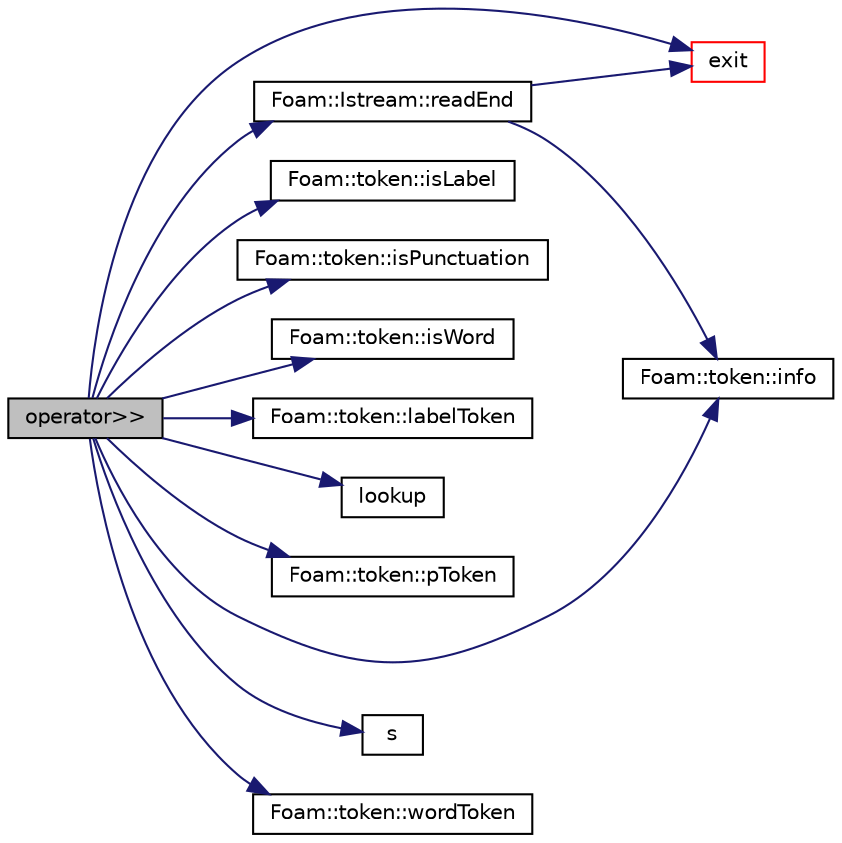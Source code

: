digraph "operator&gt;&gt;"
{
  bgcolor="transparent";
  edge [fontname="Helvetica",fontsize="10",labelfontname="Helvetica",labelfontsize="10"];
  node [fontname="Helvetica",fontsize="10",shape=record];
  rankdir="LR";
  Node1 [label="operator\>\>",height=0.2,width=0.4,color="black", fillcolor="grey75", style="filled", fontcolor="black"];
  Node1 -> Node2 [color="midnightblue",fontsize="10",style="solid",fontname="Helvetica"];
  Node2 [label="exit",height=0.2,width=0.4,color="red",URL="$a10725.html#a06ca7250d8e89caf05243ec094843642"];
  Node1 -> Node3 [color="midnightblue",fontsize="10",style="solid",fontname="Helvetica"];
  Node3 [label="Foam::token::info",height=0.2,width=0.4,color="black",URL="$a02619.html#a149cd2aba34f4fae37e055aae625c957",tooltip="Return info proxy. "];
  Node1 -> Node4 [color="midnightblue",fontsize="10",style="solid",fontname="Helvetica"];
  Node4 [label="Foam::token::isLabel",height=0.2,width=0.4,color="black",URL="$a02619.html#a24480ae8ea1111696cea4599dbf13a1c"];
  Node1 -> Node5 [color="midnightblue",fontsize="10",style="solid",fontname="Helvetica"];
  Node5 [label="Foam::token::isPunctuation",height=0.2,width=0.4,color="black",URL="$a02619.html#ad47cbb4da35a9c20d7ac8e070da68438"];
  Node1 -> Node6 [color="midnightblue",fontsize="10",style="solid",fontname="Helvetica"];
  Node6 [label="Foam::token::isWord",height=0.2,width=0.4,color="black",URL="$a02619.html#aff8351bf74c7880f1403c24dec1f82cd"];
  Node1 -> Node7 [color="midnightblue",fontsize="10",style="solid",fontname="Helvetica"];
  Node7 [label="Foam::token::labelToken",height=0.2,width=0.4,color="black",URL="$a02619.html#aa609f04415eb0231a12e54fdec3a8224"];
  Node1 -> Node8 [color="midnightblue",fontsize="10",style="solid",fontname="Helvetica"];
  Node8 [label="lookup",height=0.2,width=0.4,color="black",URL="$a03876.html#aa12e10d2264a98b7f09469676a073768"];
  Node1 -> Node9 [color="midnightblue",fontsize="10",style="solid",fontname="Helvetica"];
  Node9 [label="Foam::token::pToken",height=0.2,width=0.4,color="black",URL="$a02619.html#a395e77350df8c1abfdf1140f969827e3"];
  Node1 -> Node10 [color="midnightblue",fontsize="10",style="solid",fontname="Helvetica"];
  Node10 [label="Foam::Istream::readEnd",height=0.2,width=0.4,color="black",URL="$a01199.html#a092d231ce97840ca80cad9b0e98acbb8"];
  Node10 -> Node3 [color="midnightblue",fontsize="10",style="solid",fontname="Helvetica"];
  Node10 -> Node2 [color="midnightblue",fontsize="10",style="solid",fontname="Helvetica"];
  Node1 -> Node11 [color="midnightblue",fontsize="10",style="solid",fontname="Helvetica"];
  Node11 [label="s",height=0.2,width=0.4,color="black",URL="$a04277.html#a6d6b99210a64ad23792eb7a3b0411c42"];
  Node1 -> Node12 [color="midnightblue",fontsize="10",style="solid",fontname="Helvetica"];
  Node12 [label="Foam::token::wordToken",height=0.2,width=0.4,color="black",URL="$a02619.html#aac98185f2d0784f92f271b8fea4e71ad"];
}
